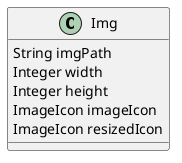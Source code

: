 @startuml
'https://plantuml.com/class-diagram

class Img{
String imgPath
Integer width
Integer height
ImageIcon imageIcon
ImageIcon resizedIcon
}

@enduml